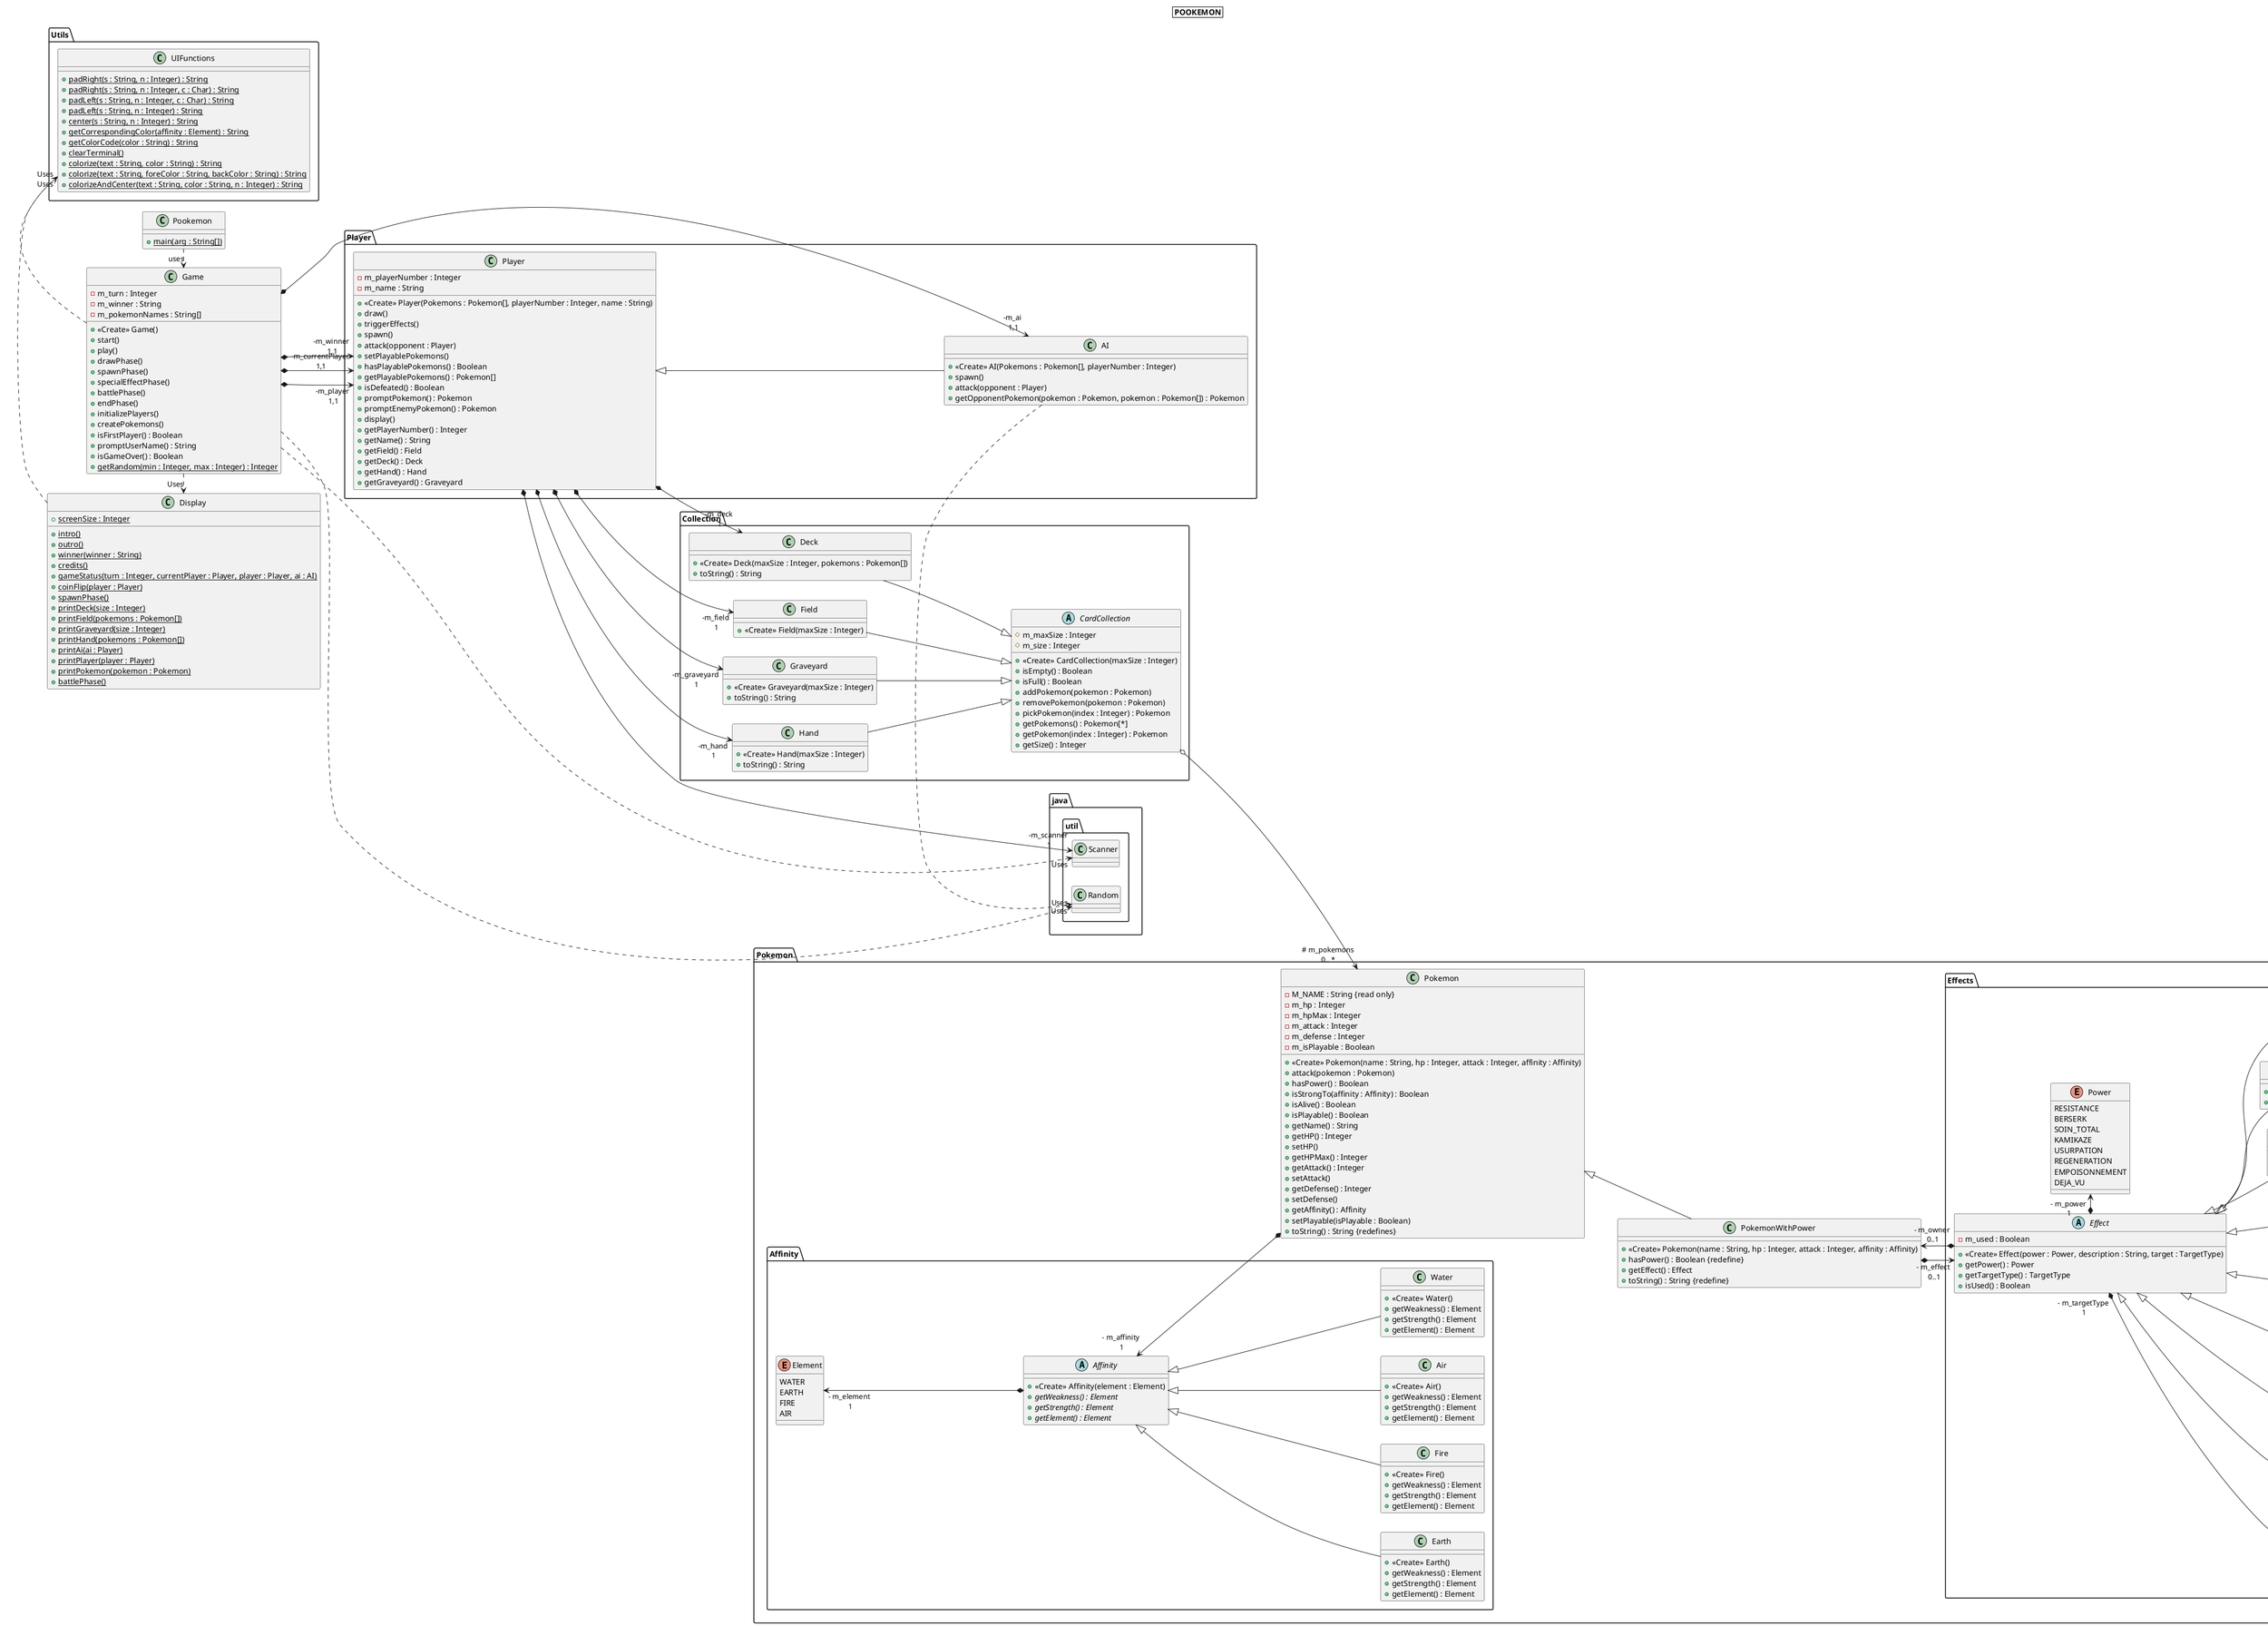 @startuml POOKEMON
title | POOKEMON |
left to right direction

package java.util
{
    class Random
    class Scanner
}
package Collection
{
    abstract class CardCollection
    {
        # m_maxSize : Integer
        # m_size : Integer
        + <<Create>> CardCollection(maxSize : Integer)
        + isEmpty() : Boolean
        + isFull() : Boolean
        + addPokemon(pokemon : Pokemon)
        + removePokemon(pokemon : Pokemon)
        + pickPokemon(index : Integer) : Pokemon
        + getPokemons() : Pokemon[*]
        + getPokemon(index : Integer) : Pokemon
        + getSize() : Integer
    }
    class Deck
    {
        + <<Create>> Deck(maxSize : Integer, pokemons : Pokemon[])
        + toString() : String
    }

    class Field
    {
        + <<Create>> Field(maxSize : Integer)
    }

    class Graveyard
    {
        + <<Create>> Graveyard(maxSize : Integer)
        + toString() : String
    }

    class Hand
    {
        + <<Create>> Hand(maxSize : Integer)
        + toString() : String
    }
}
' Heritage
Deck --|> CardCollection
Field --|> CardCollection
Graveyard --|> CardCollection
Hand --|> CardCollection

' Agrégations
CardCollection o--> " # m_pokemons\n 0.. *" Pokemon.Pokemon

package Player
{
    class Player
    {
        - m_playerNumber : Integer
        - m_name : String
        ' - m_specialEffects : SpecialEffect[*]
        + <<Create>> Player(Pokemons : Pokemon[], playerNumber : Integer, name : String)
        + draw()
        + triggerEffects()
        + spawn()
        + attack(opponent : Player)
        + setPlayablePokemons()
        + hasPlayablePokemons() : Boolean
        + getPlayablePokemons() : Pokemon[]
        + isDefeated() : Boolean
        + promptPokemon() : Pokemon
        + promptEnemyPokemon() : Pokemon
        + display()
        + getPlayerNumber() : Integer
        + getName() : String
        + getField() : Field
        + getDeck() : Deck
        + getHand() : Hand
        + getGraveyard() : Graveyard
    }

    class AI
    {
        + <<Create>> AI(Pokemons : Pokemon[], playerNumber : Integer)
        + spawn()
        + attack(opponent : Player)
        + getOpponentPokemon(pokemon : Pokemon, pokemon : Pokemon[]) : Pokemon
    }
}

Player.Player *--> "-m_field\n 1" Collection.Field
Player.Player *--> "-m_graveyard\n 1" Collection.Graveyard
Player.Player *--> "-m_deck\n 1" Collection.Deck
Player.Player *--> "-m_hand\n 1" Collection.Hand
Player.Player *--> "-m_scanner\n 1" java.util.Scanner
Player.AI .> "Uses" java.util.Random

AI --up-|> Player.Player

package Pokemon
{
    class Pokemon
    {
       - M_NAME : String {read only}
       - m_hp : Integer
       - m_hpMax : Integer
       - m_attack : Integer
       - m_defense : Integer
       - m_isPlayable : Boolean
       
       + <<Create>> Pokemon(name : String, hp : Integer, attack : Integer, affinity : Affinity)
       + attack(pokemon : Pokemon)
       + hasPower() : Boolean
       + isStrongTo(affinity : Affinity) : Boolean
       + isAlive() : Boolean
       + isPlayable() : Boolean
       + getName() : String
       + getHP() : Integer
       + setHP()
       + getHPMax() : Integer
       + getAttack() : Integer
       + setAttack()
       + getDefense() : Integer
       + setDefense()
       + getAffinity() : Affinity
       + setPlayable(isPlayable : Boolean)
       + toString() : String {redefines}
    }

    class PokemonWithPower
    {
        + <<Create>> Pokemon(name : String, hp : Integer, attack : Integer, affinity : Affinity)
        + hasPower() : Boolean {redefine}
        + getEffect() : Effect
        + toString() : String {redefine}
    }


    package Affinity
    {
        enum Element
        {
            WATER
            EARTH
            FIRE
            AIR
        }
        abstract class Affinity
        {
            + <<Create>> Affinity(element : Element)
            +{abstract} getWeakness() : Element
            +{abstract} getStrength() : Element
            +{abstract} getElement() : Element
        }
        class Water
        {
            + <<Create>> Water()
            + getWeakness() : Element
            + getStrength() : Element
            + getElement() : Element
        }
        class Earth
        {
            + <<Create>> Earth()
            + getWeakness() : Element
            + getStrength() : Element
            + getElement() : Element
        }
        class Fire
        {
            + <<Create>> Fire()
            + getWeakness() : Element
            + getStrength() : Element
            + getElement() : Element
        }
        class Air
        {
            + <<Create>> Air()
            + getWeakness() : Element
            + getStrength() : Element
            + getElement() : Element
        }
    }

    package Effects
    {
        abstract class Effect
        {
            - m_used : Boolean

            + <<Create>> Effect(power : Power, description : String, target : TargetType)
            + getPower() : Power
            + getTargetType() : TargetType
            + isUsed() : Boolean
        }

        enum Power
        {
            RESISTANCE
            BERSERK
            SOIN_TOTAL
            KAMIKAZE
            USURPATION
            REGENERATION
            EMPOISONNEMENT
            DEJA_VU
        }

        enum TargetType
        {
            ALLY
            ENNEMY
            BOTH
        }
        class Resistance
        {
            + <<Create>> Resistance()
            + activate(p : Pokemon)
        }

        class Berserk
        {
            + <<Create>> Berserk()
            + activate(p : Pokemon) 
        }

        class SoinTotal
        {
            + <<Create>> SoinTotal()
            + activate(p : Pokemon) 
        }

        class Kamikaze
        {
            + <<Create>> Kamikaze()
            + activate(p : Pokemon) 
        }

        class Usurpation
        {
            + <<Create>> Usurpation()
            + activate(p : Pokemon) 
        }

        class Regeneration
        {
            + <<Create>> Regeneration()
            + activate(p : Pokemon) 
        }

        class Empoisonnement
        {
            + <<Create>> Empoisonnement()
            + activate(p : Pokemon) 
        }

        class DejaVu
        {
            + <<Create>> DejaVu()
            + activate(p : Pokemon) 
        }

        Effect "- m_power\n 1" *-> Power
        Effect <|-- Resistance
        Effect <|-- Berserk
        Effect <|-- SoinTotal
        Effect <|-- Kamikaze
        Effect <|-- Usurpation
        Effect <|-- Regeneration
        Effect <|-- Empoisonnement
        Effect <|-- DejaVu
        Effect "- m_targetType\n 1" *--> TargetType
    }

Affinity.Element "- m_element\n 1"  <--* Affinity.Affinity
Affinity.Affinity "- m_affinity\n 1" <--* Pokemon.Pokemon
PokemonWithPower "- m_effect\n 0..1" *--> Effects.Effect
PokemonWithPower "- m_owner\n 0..1" <--* Effects.Effect
Affinity.Affinity <|-- Affinity.Water
Affinity.Affinity <|-- Affinity.Earth
Affinity.Affinity <|-- Affinity.Fire
Affinity.Affinity <|-- Affinity.Air
Pokemon <|-- PokemonWithPower

}

package Utils
{
    class UIFunctions
    {
        +{static}padRight(s : String, n : Integer) : String
        +{static}padRight(s : String, n : Integer, c : Char) : String
        +{static}padLeft(s : String, n : Integer, c : Char) : String
        +{static}padLeft(s : String, n : Integer) : String
        +{static}center(s : String, n : Integer) : String
        +{static}getCorrespondingColor(affinity : Element) : String
        +{static}getColorCode(color : String) : String
        +{static}clearTerminal()
        +{static}colorize(text : String, color : String) : String
        +{static}colorize(text : String, foreColor : String, backColor : String) : String
        +{static}colorizeAndCenter(text : String, color : String, n : Integer) : String
    }
}

class Display
{
    +{static} screenSize : Integer
    +{static} intro()
    +{static} outro()
    +{static} winner(winner : String)
    +{static} credits()
    +{static} gameStatus(turn : Integer, currentPlayer : Player, player : Player, ai : AI)
    +{static} coinFlip(player : Player)
    +{static} spawnPhase()
    +{static} printDeck(size : Integer)
    +{static} printField(pokemons : Pokemon[])
    +{static} printGraveyard(size : Integer)
    +{static} printHand(pokemons : Pokemon[])
    +{static} printAi(ai : Player)
    +{static} printPlayer(player : Player)
    +{static} printPokemon(pokemon : Pokemon)
    +{static} battlePhase()
}

class Game
{
    - m_turn : Integer
    - m_winner : String
    - m_pokemonNames : String[]
    + <<Create>> Game()
    + start()
    + play()
    + drawPhase()
    + spawnPhase()
    + specialEffectPhase()
    + battlePhase()
    + endPhase()
    + initializePlayers()
    + createPokemons()
    + isFirstPlayer() : Boolean
    + promptUserName() : String
    + isGameOver() : Boolean
    + {static} getRandom(min : Integer, max : Integer) : Integer
}

Game .> "Uses" Display
Display .> "Uses" Utils.UIFunctions
Game *--> "-m_player\n 1,1" Player.Player
Game *--> "-m_ai\n 1,1" Player.AI
Game *--> "-m_currentPlayer\n 1,1" Player.Player
Game *--> "-m_winner\n 1,1" Player.Player
' Game.Game *--> "-m_effects\n 0..*" Effects.Effect
Game .> "Uses" Utils.UIFunctions
Game .> "Uses" java.util.Random
Game .> "Uses" java.util.Scanner

class Pookemon
{
    +{static}main(arg : String[])
}

Pookemon .> "uses" Game

@enduml